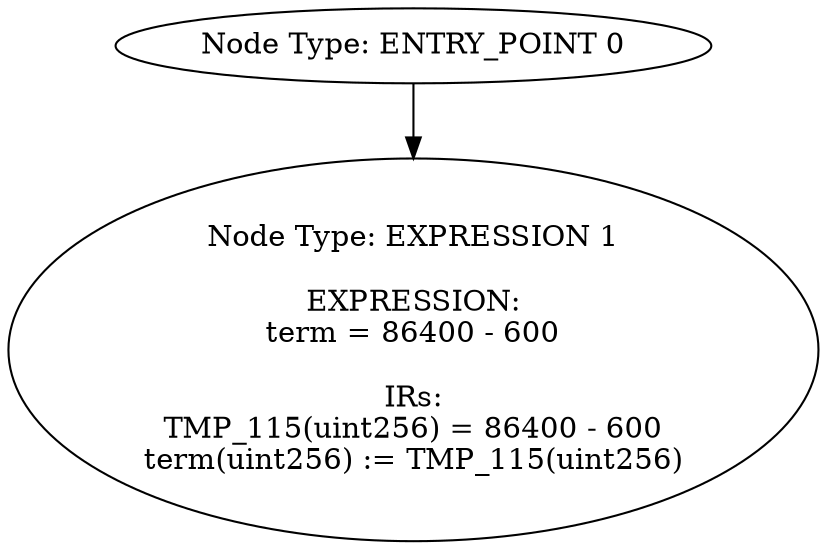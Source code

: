 digraph{
0[label="Node Type: ENTRY_POINT 0
"];
0->1;
1[label="Node Type: EXPRESSION 1

EXPRESSION:
term = 86400 - 600

IRs:
TMP_115(uint256) = 86400 - 600
term(uint256) := TMP_115(uint256)"];
}
